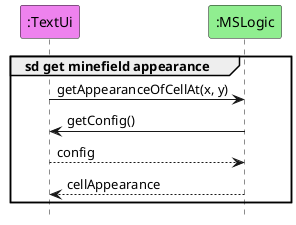 @startuml

hide footbox

participant ":TextUi" as TextUi #EE82EE
participant ":MSLogic" as MSLogic #90EE90

group sd get minefield appearance
    'Contents of reference frame
    TextUi -> MSLogic : getAppearanceOfCellAt(x, y)
    MSLogic -> TextUi : getConfig()
    TextUi --> MSLogic : config
    MSLogic --> TextUi : cellAppearance
end

@enduml

